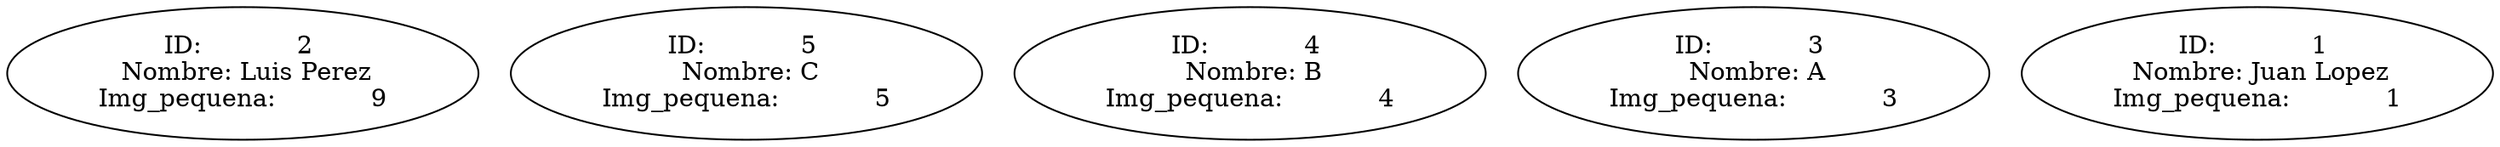  digraph G {
   node [shape=ellipse];
   rankdir=TB
 "nodo    0"[label="ID:            2 \n Nombre: Luis Perez\n Img_pequena:            9 ", fillcolor=white];
 "nodo    1"[label="ID:            5 \n Nombre: C\n Img_pequena:            5 ", fillcolor=white];
 "nodo    2"[label="ID:            4 \n Nombre: B\n Img_pequena:            4 ", fillcolor=white];
 "nodo    3"[label="ID:            3 \n Nombre: A\n Img_pequena:            3 ", fillcolor=white];
 "nodo    4"[label="ID:            1 \n Nombre: Juan Lopez\n Img_pequena:            1 ", fillcolor=white];
 
 }
